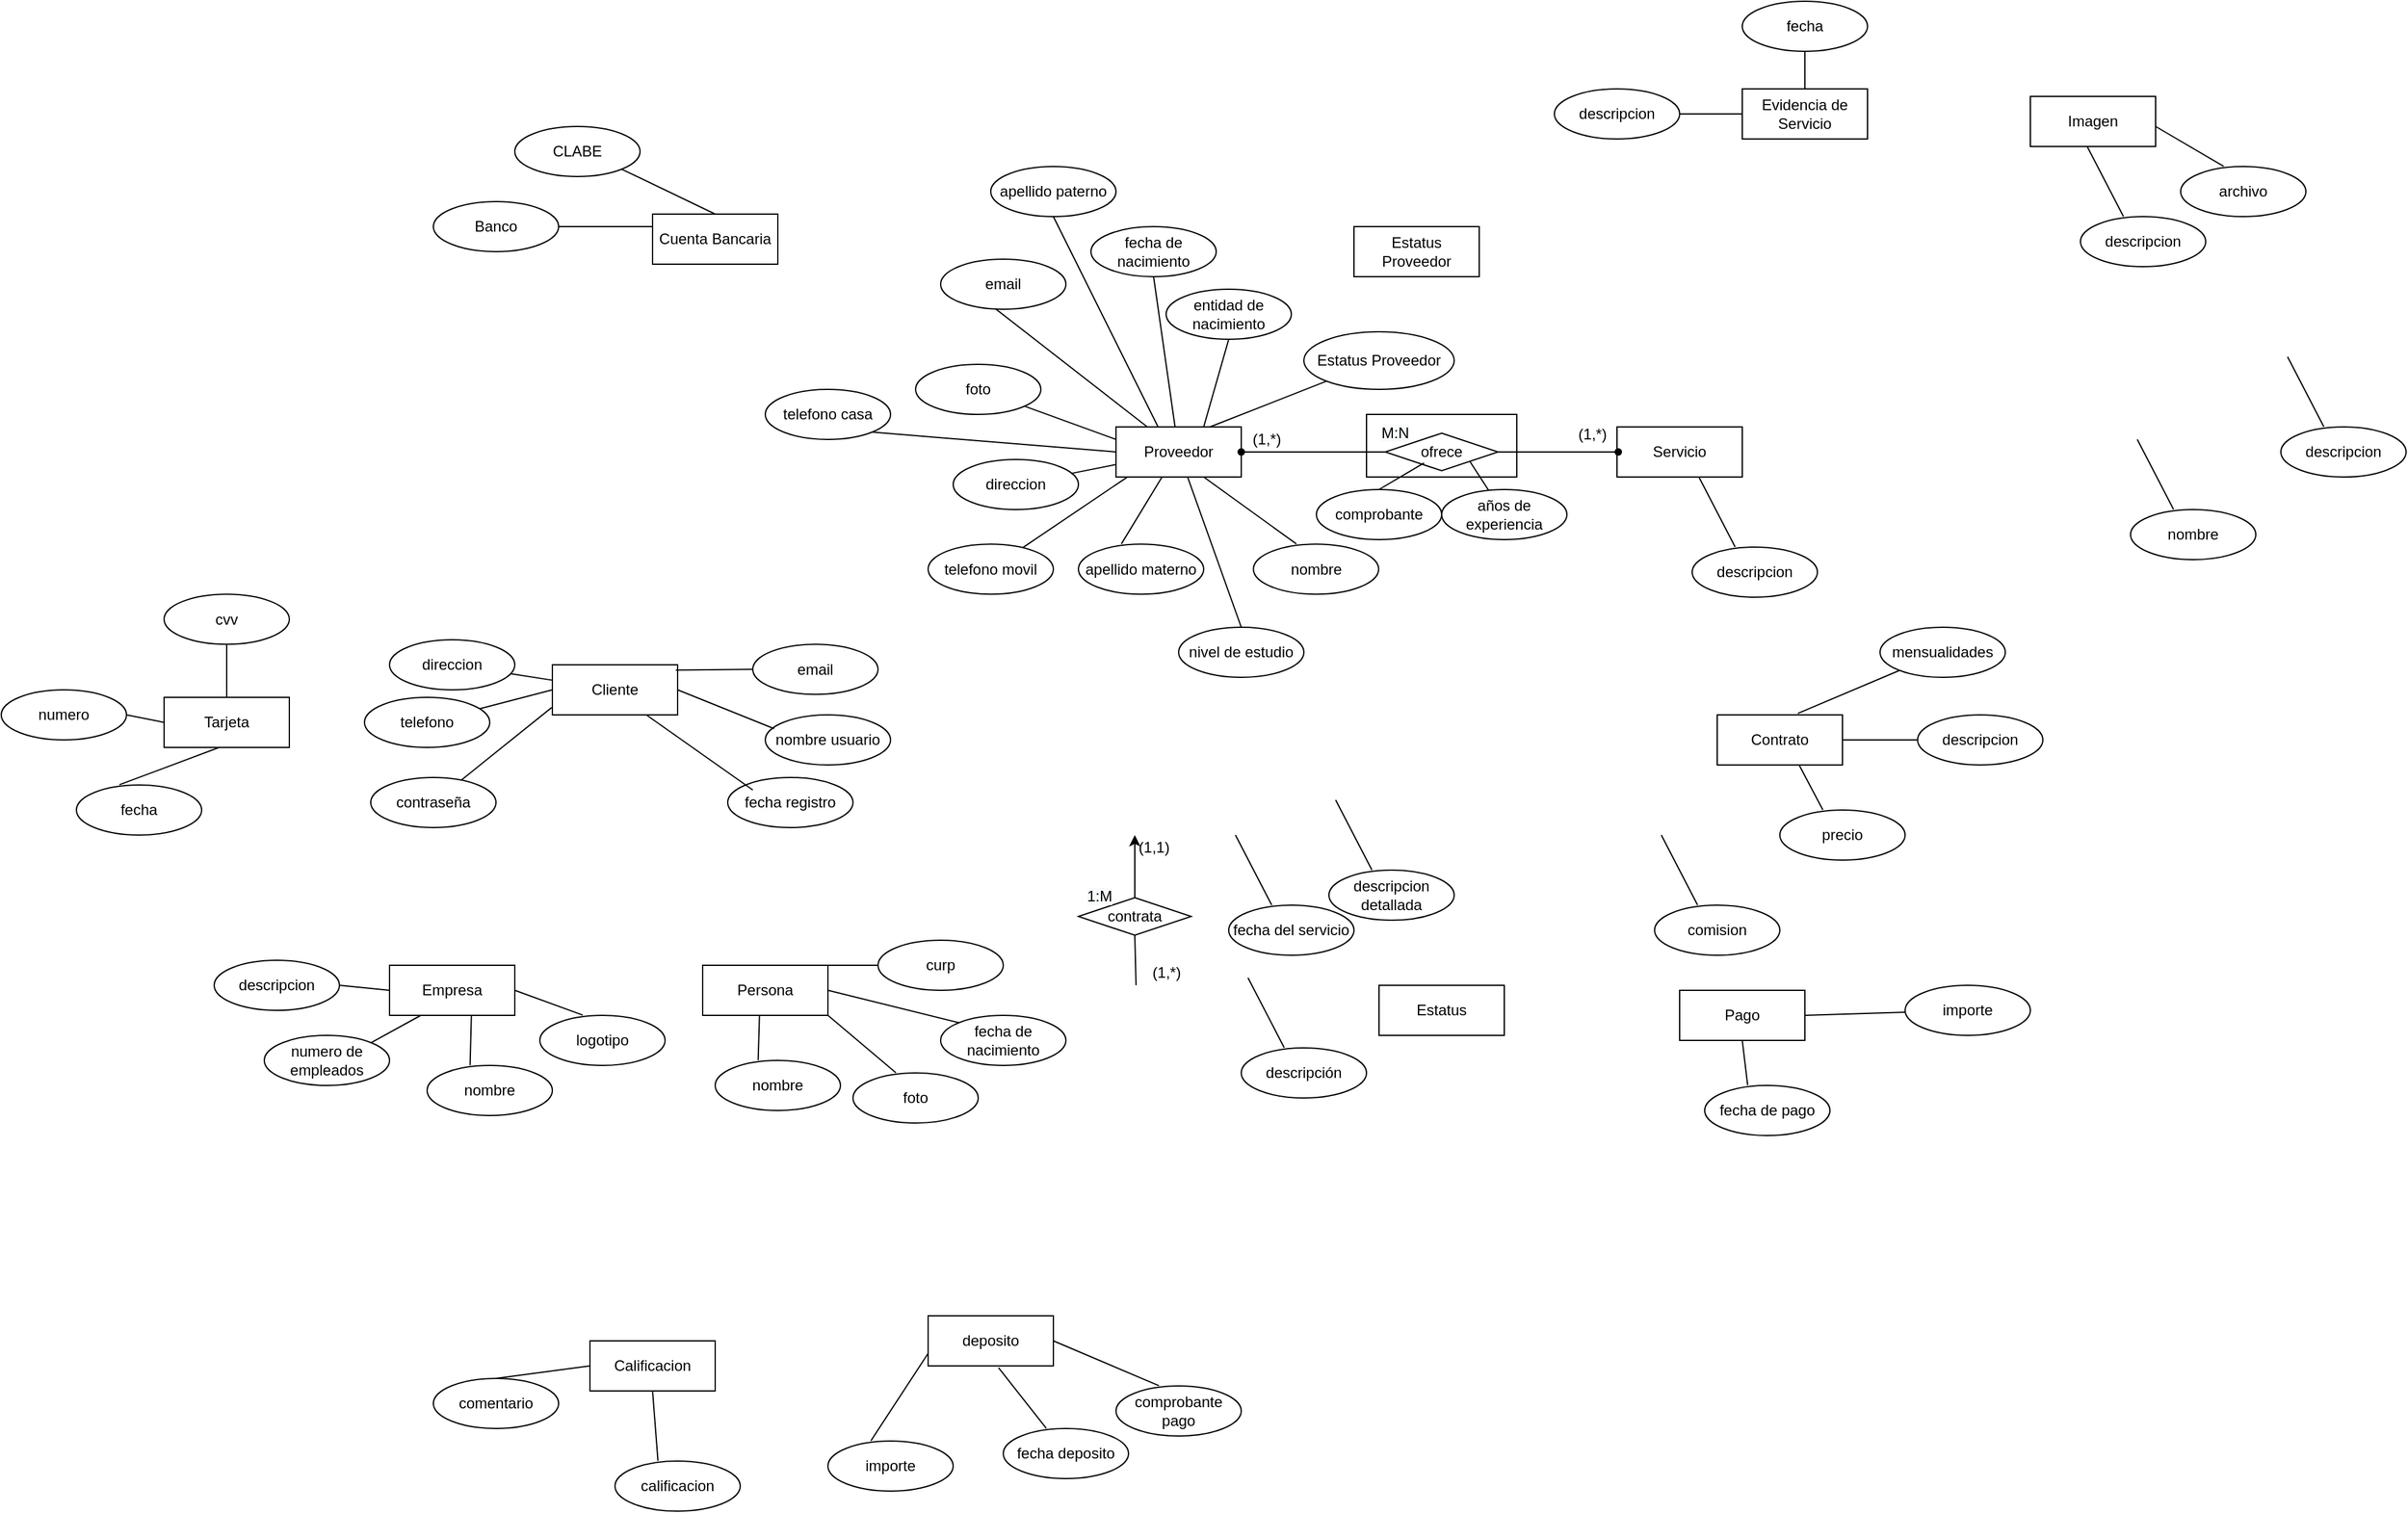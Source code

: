 <mxfile version="20.5.3" type="github">
  <diagram id="R2lEEEUBdFMjLlhIrx00" name="Page-1">
    <mxGraphModel dx="2037" dy="1664" grid="1" gridSize="10" guides="1" tooltips="1" connect="1" arrows="1" fold="1" page="1" pageScale="1" pageWidth="850" pageHeight="1100" math="0" shadow="0" extFonts="Permanent Marker^https://fonts.googleapis.com/css?family=Permanent+Marker">
      <root>
        <mxCell id="0" />
        <mxCell id="1" parent="0" />
        <mxCell id="-Yp7aiIqVqqTGb4Fy1kx-112" value="" style="rounded=0;whiteSpace=wrap;html=1;" parent="1" vertex="1">
          <mxGeometry x="320" y="90" width="120" height="50" as="geometry" />
        </mxCell>
        <mxCell id="-Yp7aiIqVqqTGb4Fy1kx-1" value="Proveedor" style="whiteSpace=wrap;html=1;align=center;" parent="1" vertex="1">
          <mxGeometry x="120" y="100" width="100" height="40" as="geometry" />
        </mxCell>
        <mxCell id="-Yp7aiIqVqqTGb4Fy1kx-4" value="nombre" style="ellipse;whiteSpace=wrap;html=1;align=center;" parent="1" vertex="1">
          <mxGeometry x="229.7" y="193.6" width="100" height="40" as="geometry" />
        </mxCell>
        <mxCell id="-Yp7aiIqVqqTGb4Fy1kx-5" value="" style="endArrow=none;html=1;rounded=0;entryX=0.343;entryY=-0.004;entryDx=0;entryDy=0;entryPerimeter=0;exitX=0.903;exitY=1.06;exitDx=0;exitDy=0;exitPerimeter=0;" parent="1" target="-Yp7aiIqVqqTGb4Fy1kx-4" edge="1">
          <mxGeometry width="50" height="50" relative="1" as="geometry">
            <mxPoint x="190.0" y="140.0" as="sourcePoint" />
            <mxPoint x="360.7" y="205.6" as="targetPoint" />
          </mxGeometry>
        </mxCell>
        <mxCell id="-Yp7aiIqVqqTGb4Fy1kx-7" value="apellido paterno" style="ellipse;whiteSpace=wrap;html=1;align=center;" parent="1" vertex="1">
          <mxGeometry x="20" y="-108" width="100" height="40" as="geometry" />
        </mxCell>
        <mxCell id="-Yp7aiIqVqqTGb4Fy1kx-8" value="" style="endArrow=none;html=1;rounded=0;entryX=0.5;entryY=1;entryDx=0;entryDy=0;exitX=0.337;exitY=0.007;exitDx=0;exitDy=0;exitPerimeter=0;" parent="1" target="-Yp7aiIqVqqTGb4Fy1kx-7" edge="1" source="-Yp7aiIqVqqTGb4Fy1kx-1">
          <mxGeometry width="50" height="50" relative="1" as="geometry">
            <mxPoint x="325.364" y="97" as="sourcePoint" />
            <mxPoint x="451.0" y="165" as="targetPoint" />
          </mxGeometry>
        </mxCell>
        <mxCell id="-Yp7aiIqVqqTGb4Fy1kx-9" value="apellido materno" style="ellipse;whiteSpace=wrap;html=1;align=center;" parent="1" vertex="1">
          <mxGeometry x="90" y="193.6" width="100" height="40" as="geometry" />
        </mxCell>
        <mxCell id="-Yp7aiIqVqqTGb4Fy1kx-10" value="" style="endArrow=none;html=1;rounded=0;entryX=0.343;entryY=-0.004;entryDx=0;entryDy=0;entryPerimeter=0;exitX=0.366;exitY=1.007;exitDx=0;exitDy=0;exitPerimeter=0;" parent="1" source="-Yp7aiIqVqqTGb4Fy1kx-1" target="-Yp7aiIqVqqTGb4Fy1kx-9" edge="1">
          <mxGeometry width="50" height="50" relative="1" as="geometry">
            <mxPoint x="145.364" y="260" as="sourcePoint" />
            <mxPoint x="271.0" y="328" as="targetPoint" />
          </mxGeometry>
        </mxCell>
        <mxCell id="-Yp7aiIqVqqTGb4Fy1kx-13" value="foto" style="ellipse;whiteSpace=wrap;html=1;align=center;" parent="1" vertex="1">
          <mxGeometry x="-40" y="50" width="100" height="40" as="geometry" />
        </mxCell>
        <mxCell id="-Yp7aiIqVqqTGb4Fy1kx-14" value="" style="endArrow=none;html=1;rounded=0;exitX=0;exitY=0.25;exitDx=0;exitDy=0;" parent="1" edge="1" target="-Yp7aiIqVqqTGb4Fy1kx-13" source="-Yp7aiIqVqqTGb4Fy1kx-1">
          <mxGeometry width="50" height="50" relative="1" as="geometry">
            <mxPoint x="35.364" y="20" as="sourcePoint" />
            <mxPoint x="70" y="80" as="targetPoint" />
          </mxGeometry>
        </mxCell>
        <mxCell id="-Yp7aiIqVqqTGb4Fy1kx-15" value="fecha de nacimiento" style="ellipse;whiteSpace=wrap;html=1;align=center;" parent="1" vertex="1">
          <mxGeometry x="100" y="-60" width="100" height="40" as="geometry" />
        </mxCell>
        <mxCell id="-Yp7aiIqVqqTGb4Fy1kx-16" value="" style="endArrow=none;html=1;rounded=0;entryX=0.5;entryY=1;entryDx=0;entryDy=0;" parent="1" target="-Yp7aiIqVqqTGb4Fy1kx-15" edge="1" source="-Yp7aiIqVqqTGb4Fy1kx-1">
          <mxGeometry width="50" height="50" relative="1" as="geometry">
            <mxPoint x="225.364" y="44" as="sourcePoint" />
            <mxPoint x="351.0" y="112" as="targetPoint" />
          </mxGeometry>
        </mxCell>
        <mxCell id="-Yp7aiIqVqqTGb4Fy1kx-17" value="entidad de nacimiento" style="ellipse;whiteSpace=wrap;html=1;align=center;" parent="1" vertex="1">
          <mxGeometry x="160" y="-10" width="100" height="40" as="geometry" />
        </mxCell>
        <mxCell id="-Yp7aiIqVqqTGb4Fy1kx-18" value="" style="endArrow=none;html=1;rounded=0;entryX=0.5;entryY=1;entryDx=0;entryDy=0;exitX=0.7;exitY=0;exitDx=0;exitDy=0;exitPerimeter=0;" parent="1" target="-Yp7aiIqVqqTGb4Fy1kx-17" edge="1" source="-Yp7aiIqVqqTGb4Fy1kx-1">
          <mxGeometry width="50" height="50" relative="1" as="geometry">
            <mxPoint x="375.364" y="20" as="sourcePoint" />
            <mxPoint x="501" y="88" as="targetPoint" />
          </mxGeometry>
        </mxCell>
        <mxCell id="-Yp7aiIqVqqTGb4Fy1kx-19" value="direccion" style="ellipse;whiteSpace=wrap;html=1;align=center;" parent="1" vertex="1">
          <mxGeometry x="-10" y="126" width="100" height="40" as="geometry" />
        </mxCell>
        <mxCell id="-Yp7aiIqVqqTGb4Fy1kx-20" value="" style="endArrow=none;html=1;rounded=0;" parent="1" target="-Yp7aiIqVqqTGb4Fy1kx-19" edge="1" source="-Yp7aiIqVqqTGb4Fy1kx-1">
          <mxGeometry width="50" height="50" relative="1" as="geometry">
            <mxPoint x="15.364" y="140" as="sourcePoint" />
            <mxPoint x="141.0" y="208" as="targetPoint" />
          </mxGeometry>
        </mxCell>
        <mxCell id="-Yp7aiIqVqqTGb4Fy1kx-21" value="email" style="ellipse;whiteSpace=wrap;html=1;align=center;" parent="1" vertex="1">
          <mxGeometry x="-20" y="-34" width="100" height="40" as="geometry" />
        </mxCell>
        <mxCell id="-Yp7aiIqVqqTGb4Fy1kx-22" value="" style="endArrow=none;html=1;rounded=0;entryX=0.437;entryY=0.989;entryDx=0;entryDy=0;entryPerimeter=0;exitX=0.25;exitY=0;exitDx=0;exitDy=0;" parent="1" target="-Yp7aiIqVqqTGb4Fy1kx-21" edge="1" source="-Yp7aiIqVqqTGb4Fy1kx-1">
          <mxGeometry width="50" height="50" relative="1" as="geometry">
            <mxPoint x="390" y="30" as="sourcePoint" />
            <mxPoint x="631" y="108" as="targetPoint" />
          </mxGeometry>
        </mxCell>
        <mxCell id="-Yp7aiIqVqqTGb4Fy1kx-25" value="telefono casa" style="ellipse;whiteSpace=wrap;html=1;align=center;" parent="1" vertex="1">
          <mxGeometry x="-160" y="70" width="100" height="40" as="geometry" />
        </mxCell>
        <mxCell id="-Yp7aiIqVqqTGb4Fy1kx-26" value="" style="endArrow=none;html=1;rounded=0;entryX=1;entryY=1;entryDx=0;entryDy=0;exitX=0;exitY=0.5;exitDx=0;exitDy=0;" parent="1" target="-Yp7aiIqVqqTGb4Fy1kx-25" edge="1" source="-Yp7aiIqVqqTGb4Fy1kx-1">
          <mxGeometry width="50" height="50" relative="1" as="geometry">
            <mxPoint x="85.364" y="270" as="sourcePoint" />
            <mxPoint x="211.0" y="338" as="targetPoint" />
          </mxGeometry>
        </mxCell>
        <mxCell id="-Yp7aiIqVqqTGb4Fy1kx-27" value="telefono movil" style="ellipse;whiteSpace=wrap;html=1;align=center;" parent="1" vertex="1">
          <mxGeometry x="-30" y="193.6" width="100" height="40" as="geometry" />
        </mxCell>
        <mxCell id="-Yp7aiIqVqqTGb4Fy1kx-28" value="" style="endArrow=none;html=1;rounded=0;exitX=0.087;exitY=1.007;exitDx=0;exitDy=0;exitPerimeter=0;" parent="1" target="-Yp7aiIqVqqTGb4Fy1kx-27" edge="1" source="-Yp7aiIqVqqTGb4Fy1kx-1">
          <mxGeometry width="50" height="50" relative="1" as="geometry">
            <mxPoint x="205.364" y="270" as="sourcePoint" />
            <mxPoint x="331.0" y="338" as="targetPoint" />
          </mxGeometry>
        </mxCell>
        <mxCell id="-Yp7aiIqVqqTGb4Fy1kx-29" value="nivel de estudio" style="ellipse;whiteSpace=wrap;html=1;align=center;" parent="1" vertex="1">
          <mxGeometry x="170" y="260" width="100" height="40" as="geometry" />
        </mxCell>
        <mxCell id="-Yp7aiIqVqqTGb4Fy1kx-30" value="" style="endArrow=none;html=1;rounded=0;entryX=0.5;entryY=0;entryDx=0;entryDy=0;" parent="1" target="-Yp7aiIqVqqTGb4Fy1kx-29" edge="1" source="-Yp7aiIqVqqTGb4Fy1kx-1">
          <mxGeometry width="50" height="50" relative="1" as="geometry">
            <mxPoint x="325.364" y="240" as="sourcePoint" />
            <mxPoint x="451.0" y="308" as="targetPoint" />
          </mxGeometry>
        </mxCell>
        <mxCell id="-Yp7aiIqVqqTGb4Fy1kx-31" value="Servicio" style="whiteSpace=wrap;html=1;align=center;" parent="1" vertex="1">
          <mxGeometry x="520" y="100" width="100" height="40" as="geometry" />
        </mxCell>
        <mxCell id="-Yp7aiIqVqqTGb4Fy1kx-33" value="ofrece" style="shape=rhombus;perimeter=rhombusPerimeter;whiteSpace=wrap;html=1;align=center;" parent="1" vertex="1">
          <mxGeometry x="335" y="105" width="90" height="30" as="geometry" />
        </mxCell>
        <mxCell id="-Yp7aiIqVqqTGb4Fy1kx-35" value="&lt;span style=&quot;color: rgb(0, 0, 0); font-family: helvetica; font-size: 12px; font-style: normal; font-weight: 400; letter-spacing: normal; text-align: center; text-indent: 0px; text-transform: none; word-spacing: 0px; background-color: rgb(248, 249, 250); display: inline; float: none;&quot;&gt;M:N&lt;/span&gt;" style="text;whiteSpace=wrap;html=1;" parent="1" vertex="1">
          <mxGeometry x="330" y="91" width="50" height="30" as="geometry" />
        </mxCell>
        <mxCell id="-Yp7aiIqVqqTGb4Fy1kx-36" value="(1,*)" style="text;html=1;align=center;verticalAlign=middle;resizable=0;points=[];autosize=1;strokeColor=none;fillColor=none;" parent="1" vertex="1">
          <mxGeometry x="480" y="96" width="40" height="20" as="geometry" />
        </mxCell>
        <mxCell id="-Yp7aiIqVqqTGb4Fy1kx-39" value="años de experiencia" style="ellipse;whiteSpace=wrap;html=1;align=center;" parent="1" vertex="1">
          <mxGeometry x="380" y="150" width="100" height="40" as="geometry" />
        </mxCell>
        <mxCell id="-Yp7aiIqVqqTGb4Fy1kx-40" value="" style="endArrow=none;html=1;rounded=0;exitX=1;exitY=1;exitDx=0;exitDy=0;" parent="1" source="-Yp7aiIqVqqTGb4Fy1kx-33" target="-Yp7aiIqVqqTGb4Fy1kx-39" edge="1">
          <mxGeometry width="50" height="50" relative="1" as="geometry">
            <mxPoint x="745.364" y="100" as="sourcePoint" />
            <mxPoint x="871" y="168" as="targetPoint" />
          </mxGeometry>
        </mxCell>
        <mxCell id="-Yp7aiIqVqqTGb4Fy1kx-41" value="comprobante" style="ellipse;whiteSpace=wrap;html=1;align=center;" parent="1" vertex="1">
          <mxGeometry x="280" y="150" width="100" height="40" as="geometry" />
        </mxCell>
        <mxCell id="-Yp7aiIqVqqTGb4Fy1kx-42" value="" style="endArrow=none;html=1;rounded=0;entryX=0.5;entryY=0;entryDx=0;entryDy=0;exitX=0.343;exitY=0.795;exitDx=0;exitDy=0;exitPerimeter=0;" parent="1" source="-Yp7aiIqVqqTGb4Fy1kx-33" target="-Yp7aiIqVqqTGb4Fy1kx-41" edge="1">
          <mxGeometry width="50" height="50" relative="1" as="geometry">
            <mxPoint x="725.364" y="165.6" as="sourcePoint" />
            <mxPoint x="851" y="233.6" as="targetPoint" />
          </mxGeometry>
        </mxCell>
        <mxCell id="-Yp7aiIqVqqTGb4Fy1kx-46" value="nombre" style="ellipse;whiteSpace=wrap;html=1;align=center;" parent="1" vertex="1">
          <mxGeometry x="930" y="166" width="100" height="40" as="geometry" />
        </mxCell>
        <mxCell id="-Yp7aiIqVqqTGb4Fy1kx-47" value="" style="endArrow=none;html=1;rounded=0;entryX=0.343;entryY=-0.004;entryDx=0;entryDy=0;entryPerimeter=0;" parent="1" target="-Yp7aiIqVqqTGb4Fy1kx-46" edge="1">
          <mxGeometry width="50" height="50" relative="1" as="geometry">
            <mxPoint x="935.364" y="110" as="sourcePoint" />
            <mxPoint x="1061" y="178" as="targetPoint" />
          </mxGeometry>
        </mxCell>
        <mxCell id="-Yp7aiIqVqqTGb4Fy1kx-48" value="descripcion" style="ellipse;whiteSpace=wrap;html=1;align=center;" parent="1" vertex="1">
          <mxGeometry x="1050" y="100" width="100" height="40" as="geometry" />
        </mxCell>
        <mxCell id="-Yp7aiIqVqqTGb4Fy1kx-49" value="" style="endArrow=none;html=1;rounded=0;entryX=0.343;entryY=-0.004;entryDx=0;entryDy=0;entryPerimeter=0;" parent="1" target="-Yp7aiIqVqqTGb4Fy1kx-48" edge="1">
          <mxGeometry width="50" height="50" relative="1" as="geometry">
            <mxPoint x="1055.364" y="44" as="sourcePoint" />
            <mxPoint x="1181" y="112" as="targetPoint" />
          </mxGeometry>
        </mxCell>
        <mxCell id="-Yp7aiIqVqqTGb4Fy1kx-50" value="" style="endArrow=none;html=1;startArrow=none;rounded=0;exitX=0;exitY=0.5;exitDx=0;exitDy=0;" parent="1" source="-Yp7aiIqVqqTGb4Fy1kx-33" target="-Yp7aiIqVqqTGb4Fy1kx-51" edge="1">
          <mxGeometry width="50" height="50" relative="1" as="geometry">
            <mxPoint x="448" y="140" as="sourcePoint" />
            <mxPoint x="378" y="175" as="targetPoint" />
          </mxGeometry>
        </mxCell>
        <mxCell id="-Yp7aiIqVqqTGb4Fy1kx-51" value="" style="shape=waypoint;sketch=0;fillStyle=solid;size=6;pointerEvents=1;points=[];fillColor=none;resizable=0;rotatable=0;perimeter=centerPerimeter;snapToPoint=1;shadow=0;" parent="1" vertex="1">
          <mxGeometry x="200" y="100" width="40" height="40" as="geometry" />
        </mxCell>
        <mxCell id="-Yp7aiIqVqqTGb4Fy1kx-52" value="" style="endArrow=none;html=1;startArrow=none;rounded=0;exitX=1;exitY=0.5;exitDx=0;exitDy=0;" parent="1" target="-Yp7aiIqVqqTGb4Fy1kx-53" edge="1">
          <mxGeometry width="50" height="50" relative="1" as="geometry">
            <mxPoint x="424" y="120" as="sourcePoint" />
            <mxPoint x="529" y="120" as="targetPoint" />
          </mxGeometry>
        </mxCell>
        <mxCell id="-Yp7aiIqVqqTGb4Fy1kx-53" value="" style="shape=waypoint;sketch=0;fillStyle=solid;size=6;pointerEvents=1;points=[];fillColor=none;resizable=0;rotatable=0;perimeter=centerPerimeter;snapToPoint=1;shadow=0;" parent="1" vertex="1">
          <mxGeometry x="501" y="100" width="40" height="40" as="geometry" />
        </mxCell>
        <mxCell id="-Yp7aiIqVqqTGb4Fy1kx-55" value="(1,*)" style="text;html=1;align=center;verticalAlign=middle;resizable=0;points=[];autosize=1;strokeColor=none;fillColor=none;" parent="1" vertex="1">
          <mxGeometry x="220" y="100" width="40" height="20" as="geometry" />
        </mxCell>
        <mxCell id="-Yp7aiIqVqqTGb4Fy1kx-56" value="Cuenta Bancaria" style="whiteSpace=wrap;html=1;align=center;" parent="1" vertex="1">
          <mxGeometry x="-250" y="-70" width="100" height="40" as="geometry" />
        </mxCell>
        <mxCell id="-Yp7aiIqVqqTGb4Fy1kx-59" value="CLABE" style="ellipse;whiteSpace=wrap;html=1;align=center;" parent="1" vertex="1">
          <mxGeometry x="-360" y="-140" width="100" height="40" as="geometry" />
        </mxCell>
        <mxCell id="-Yp7aiIqVqqTGb4Fy1kx-60" value="" style="endArrow=none;html=1;rounded=0;entryX=1;entryY=1;entryDx=0;entryDy=0;" parent="1" target="-Yp7aiIqVqqTGb4Fy1kx-59" edge="1">
          <mxGeometry width="50" height="50" relative="1" as="geometry">
            <mxPoint x="-200" y="-70" as="sourcePoint" />
            <mxPoint x="-19.0" y="-2" as="targetPoint" />
          </mxGeometry>
        </mxCell>
        <mxCell id="-Yp7aiIqVqqTGb4Fy1kx-61" value="Banco" style="ellipse;whiteSpace=wrap;html=1;align=center;" parent="1" vertex="1">
          <mxGeometry x="-425" y="-80" width="100" height="40" as="geometry" />
        </mxCell>
        <mxCell id="-Yp7aiIqVqqTGb4Fy1kx-62" value="" style="endArrow=none;html=1;rounded=0;entryX=1;entryY=0.5;entryDx=0;entryDy=0;exitX=0;exitY=0.25;exitDx=0;exitDy=0;" parent="1" target="-Yp7aiIqVqqTGb4Fy1kx-61" edge="1" source="-Yp7aiIqVqqTGb4Fy1kx-56">
          <mxGeometry width="50" height="50" relative="1" as="geometry">
            <mxPoint x="-304.636" y="-50" as="sourcePoint" />
            <mxPoint x="-179.0" y="18" as="targetPoint" />
          </mxGeometry>
        </mxCell>
        <mxCell id="-Yp7aiIqVqqTGb4Fy1kx-63" value="Estatus Proveedor" style="whiteSpace=wrap;html=1;align=center;" parent="1" vertex="1">
          <mxGeometry x="310" y="-60" width="100" height="40" as="geometry" />
        </mxCell>
        <mxCell id="-Yp7aiIqVqqTGb4Fy1kx-64" value="Cliente" style="whiteSpace=wrap;html=1;align=center;" parent="1" vertex="1">
          <mxGeometry x="-330" y="290" width="100" height="40" as="geometry" />
        </mxCell>
        <mxCell id="-Yp7aiIqVqqTGb4Fy1kx-65" value="fecha registro" style="ellipse;whiteSpace=wrap;html=1;align=center;" parent="1" vertex="1">
          <mxGeometry x="-190" y="380" width="100" height="40" as="geometry" />
        </mxCell>
        <mxCell id="-Yp7aiIqVqqTGb4Fy1kx-66" value="" style="endArrow=none;html=1;rounded=0;exitX=0.75;exitY=1;exitDx=0;exitDy=0;entryX=0.2;entryY=0.25;entryDx=0;entryDy=0;entryPerimeter=0;" parent="1" target="-Yp7aiIqVqqTGb4Fy1kx-65" edge="1" source="-Yp7aiIqVqqTGb4Fy1kx-64">
          <mxGeometry width="50" height="50" relative="1" as="geometry">
            <mxPoint x="-264.636" y="400" as="sourcePoint" />
            <mxPoint x="-170" y="390" as="targetPoint" />
          </mxGeometry>
        </mxCell>
        <mxCell id="-Yp7aiIqVqqTGb4Fy1kx-67" value="nombre usuario" style="ellipse;whiteSpace=wrap;html=1;align=center;" parent="1" vertex="1">
          <mxGeometry x="-160" y="330" width="100" height="40" as="geometry" />
        </mxCell>
        <mxCell id="-Yp7aiIqVqqTGb4Fy1kx-68" value="" style="endArrow=none;html=1;rounded=0;entryX=0.07;entryY=0.275;entryDx=0;entryDy=0;entryPerimeter=0;exitX=1;exitY=0.5;exitDx=0;exitDy=0;" parent="1" target="-Yp7aiIqVqqTGb4Fy1kx-67" edge="1" source="-Yp7aiIqVqqTGb4Fy1kx-64">
          <mxGeometry width="50" height="50" relative="1" as="geometry">
            <mxPoint x="-174.636" y="370" as="sourcePoint" />
            <mxPoint x="-49.0" y="438" as="targetPoint" />
          </mxGeometry>
        </mxCell>
        <mxCell id="-Yp7aiIqVqqTGb4Fy1kx-69" value="contraseña" style="ellipse;whiteSpace=wrap;html=1;align=center;" parent="1" vertex="1">
          <mxGeometry x="-475" y="380" width="100" height="40" as="geometry" />
        </mxCell>
        <mxCell id="-Yp7aiIqVqqTGb4Fy1kx-70" value="" style="endArrow=none;html=1;rounded=0;exitX=-0.006;exitY=0.855;exitDx=0;exitDy=0;exitPerimeter=0;" parent="1" source="-Yp7aiIqVqqTGb4Fy1kx-64" target="-Yp7aiIqVqqTGb4Fy1kx-69" edge="1">
          <mxGeometry width="50" height="50" relative="1" as="geometry">
            <mxPoint x="-164.636" y="380" as="sourcePoint" />
            <mxPoint x="-39.0" y="448" as="targetPoint" />
          </mxGeometry>
        </mxCell>
        <mxCell id="-Yp7aiIqVqqTGb4Fy1kx-71" value="email" style="ellipse;whiteSpace=wrap;html=1;align=center;" parent="1" vertex="1">
          <mxGeometry x="-170" y="273.6" width="100" height="40" as="geometry" />
        </mxCell>
        <mxCell id="-Yp7aiIqVqqTGb4Fy1kx-72" value="" style="endArrow=none;html=1;rounded=0;entryX=0;entryY=0.5;entryDx=0;entryDy=0;exitX=0.986;exitY=0.105;exitDx=0;exitDy=0;exitPerimeter=0;" parent="1" source="-Yp7aiIqVqqTGb4Fy1kx-64" target="-Yp7aiIqVqqTGb4Fy1kx-71" edge="1">
          <mxGeometry width="50" height="50" relative="1" as="geometry">
            <mxPoint x="-84.636" y="320" as="sourcePoint" />
            <mxPoint x="41.0" y="388" as="targetPoint" />
          </mxGeometry>
        </mxCell>
        <mxCell id="-Yp7aiIqVqqTGb4Fy1kx-73" value="telefono" style="ellipse;whiteSpace=wrap;html=1;align=center;" parent="1" vertex="1">
          <mxGeometry x="-480" y="316" width="100" height="40" as="geometry" />
        </mxCell>
        <mxCell id="-Yp7aiIqVqqTGb4Fy1kx-74" value="" style="endArrow=none;html=1;rounded=0;exitX=0;exitY=0.5;exitDx=0;exitDy=0;" parent="1" target="-Yp7aiIqVqqTGb4Fy1kx-73" edge="1" source="-Yp7aiIqVqqTGb4Fy1kx-64">
          <mxGeometry width="50" height="50" relative="1" as="geometry">
            <mxPoint x="-374.636" y="304" as="sourcePoint" />
            <mxPoint x="-249.0" y="372" as="targetPoint" />
          </mxGeometry>
        </mxCell>
        <mxCell id="-Yp7aiIqVqqTGb4Fy1kx-75" value="direccion" style="ellipse;whiteSpace=wrap;html=1;align=center;" parent="1" vertex="1">
          <mxGeometry x="-460" y="270" width="100" height="40" as="geometry" />
        </mxCell>
        <mxCell id="-Yp7aiIqVqqTGb4Fy1kx-76" value="" style="endArrow=none;html=1;rounded=0;" parent="1" target="-Yp7aiIqVqqTGb4Fy1kx-75" edge="1" source="-Yp7aiIqVqqTGb4Fy1kx-64">
          <mxGeometry width="50" height="50" relative="1" as="geometry">
            <mxPoint x="-294.636" y="272" as="sourcePoint" />
            <mxPoint x="-169.0" y="340" as="targetPoint" />
          </mxGeometry>
        </mxCell>
        <mxCell id="-Yp7aiIqVqqTGb4Fy1kx-77" value="Empresa" style="whiteSpace=wrap;html=1;align=center;" parent="1" vertex="1">
          <mxGeometry x="-460" y="530" width="100" height="40" as="geometry" />
        </mxCell>
        <mxCell id="-Yp7aiIqVqqTGb4Fy1kx-78" value="Persona" style="whiteSpace=wrap;html=1;align=center;" parent="1" vertex="1">
          <mxGeometry x="-210" y="530" width="100" height="40" as="geometry" />
        </mxCell>
        <mxCell id="-Yp7aiIqVqqTGb4Fy1kx-79" value="descripcion" style="ellipse;whiteSpace=wrap;html=1;align=center;" parent="1" vertex="1">
          <mxGeometry x="-600" y="526" width="100" height="40" as="geometry" />
        </mxCell>
        <mxCell id="-Yp7aiIqVqqTGb4Fy1kx-80" value="" style="endArrow=none;html=1;rounded=0;entryX=1;entryY=0.5;entryDx=0;entryDy=0;exitX=0;exitY=0.5;exitDx=0;exitDy=0;" parent="1" target="-Yp7aiIqVqqTGb4Fy1kx-79" edge="1" source="-Yp7aiIqVqqTGb4Fy1kx-77">
          <mxGeometry width="50" height="50" relative="1" as="geometry">
            <mxPoint x="-504.636" y="530" as="sourcePoint" />
            <mxPoint x="-379.0" y="598" as="targetPoint" />
          </mxGeometry>
        </mxCell>
        <mxCell id="-Yp7aiIqVqqTGb4Fy1kx-81" value="nombre" style="ellipse;whiteSpace=wrap;html=1;align=center;" parent="1" vertex="1">
          <mxGeometry x="-430" y="610" width="100" height="40" as="geometry" />
        </mxCell>
        <mxCell id="-Yp7aiIqVqqTGb4Fy1kx-82" value="" style="endArrow=none;html=1;rounded=0;entryX=0.343;entryY=-0.004;entryDx=0;entryDy=0;entryPerimeter=0;" parent="1" target="-Yp7aiIqVqqTGb4Fy1kx-81" edge="1">
          <mxGeometry width="50" height="50" relative="1" as="geometry">
            <mxPoint x="-394.636" y="570" as="sourcePoint" />
            <mxPoint x="-269.0" y="638" as="targetPoint" />
          </mxGeometry>
        </mxCell>
        <mxCell id="-Yp7aiIqVqqTGb4Fy1kx-83" value="logotipo" style="ellipse;whiteSpace=wrap;html=1;align=center;" parent="1" vertex="1">
          <mxGeometry x="-340" y="570" width="100" height="40" as="geometry" />
        </mxCell>
        <mxCell id="-Yp7aiIqVqqTGb4Fy1kx-84" value="" style="endArrow=none;html=1;rounded=0;entryX=0.343;entryY=-0.004;entryDx=0;entryDy=0;entryPerimeter=0;exitX=1;exitY=0.5;exitDx=0;exitDy=0;" parent="1" target="-Yp7aiIqVqqTGb4Fy1kx-83" edge="1" source="-Yp7aiIqVqqTGb4Fy1kx-77">
          <mxGeometry width="50" height="50" relative="1" as="geometry">
            <mxPoint x="-304.636" y="550" as="sourcePoint" />
            <mxPoint x="-179.0" y="618" as="targetPoint" />
          </mxGeometry>
        </mxCell>
        <mxCell id="-Yp7aiIqVqqTGb4Fy1kx-85" value="numero de empleados" style="ellipse;whiteSpace=wrap;html=1;align=center;" parent="1" vertex="1">
          <mxGeometry x="-560" y="586" width="100" height="40" as="geometry" />
        </mxCell>
        <mxCell id="-Yp7aiIqVqqTGb4Fy1kx-86" value="" style="endArrow=none;html=1;rounded=0;entryX=1;entryY=0;entryDx=0;entryDy=0;exitX=0.25;exitY=1;exitDx=0;exitDy=0;" parent="1" target="-Yp7aiIqVqqTGb4Fy1kx-85" edge="1" source="-Yp7aiIqVqqTGb4Fy1kx-77">
          <mxGeometry width="50" height="50" relative="1" as="geometry">
            <mxPoint x="-554.636" y="626" as="sourcePoint" />
            <mxPoint x="-429.0" y="694" as="targetPoint" />
          </mxGeometry>
        </mxCell>
        <mxCell id="-Yp7aiIqVqqTGb4Fy1kx-87" value="nombre" style="ellipse;whiteSpace=wrap;html=1;align=center;" parent="1" vertex="1">
          <mxGeometry x="-200" y="606" width="100" height="40" as="geometry" />
        </mxCell>
        <mxCell id="-Yp7aiIqVqqTGb4Fy1kx-88" value="" style="endArrow=none;html=1;rounded=0;entryX=0.343;entryY=-0.004;entryDx=0;entryDy=0;entryPerimeter=0;" parent="1" target="-Yp7aiIqVqqTGb4Fy1kx-87" edge="1">
          <mxGeometry width="50" height="50" relative="1" as="geometry">
            <mxPoint x="-164.636" y="570" as="sourcePoint" />
            <mxPoint x="-39.0" y="638" as="targetPoint" />
          </mxGeometry>
        </mxCell>
        <mxCell id="-Yp7aiIqVqqTGb4Fy1kx-89" value="foto" style="ellipse;whiteSpace=wrap;html=1;align=center;" parent="1" vertex="1">
          <mxGeometry x="-90" y="616" width="100" height="40" as="geometry" />
        </mxCell>
        <mxCell id="-Yp7aiIqVqqTGb4Fy1kx-90" value="" style="endArrow=none;html=1;rounded=0;entryX=0.343;entryY=-0.004;entryDx=0;entryDy=0;entryPerimeter=0;" parent="1" target="-Yp7aiIqVqqTGb4Fy1kx-89" edge="1">
          <mxGeometry width="50" height="50" relative="1" as="geometry">
            <mxPoint x="-110" y="570" as="sourcePoint" />
            <mxPoint x="41.0" y="628" as="targetPoint" />
          </mxGeometry>
        </mxCell>
        <mxCell id="-Yp7aiIqVqqTGb4Fy1kx-91" value="fecha de nacimiento" style="ellipse;whiteSpace=wrap;html=1;align=center;" parent="1" vertex="1">
          <mxGeometry x="-20" y="570" width="100" height="40" as="geometry" />
        </mxCell>
        <mxCell id="-Yp7aiIqVqqTGb4Fy1kx-92" value="" style="endArrow=none;html=1;rounded=0;entryX=0;entryY=0;entryDx=0;entryDy=0;exitX=1;exitY=0.5;exitDx=0;exitDy=0;" parent="1" source="-Yp7aiIqVqqTGb4Fy1kx-78" target="-Yp7aiIqVqqTGb4Fy1kx-91" edge="1">
          <mxGeometry width="50" height="50" relative="1" as="geometry">
            <mxPoint x="-204.636" y="550" as="sourcePoint" />
            <mxPoint x="-79.0" y="618" as="targetPoint" />
          </mxGeometry>
        </mxCell>
        <mxCell id="-Yp7aiIqVqqTGb4Fy1kx-93" value="curp" style="ellipse;whiteSpace=wrap;html=1;align=center;" parent="1" vertex="1">
          <mxGeometry x="-70" y="510" width="100" height="40" as="geometry" />
        </mxCell>
        <mxCell id="-Yp7aiIqVqqTGb4Fy1kx-94" value="" style="endArrow=none;html=1;rounded=0;exitX=1;exitY=0;exitDx=0;exitDy=0;" parent="1" source="-Yp7aiIqVqqTGb4Fy1kx-78" target="-Yp7aiIqVqqTGb4Fy1kx-93" edge="1">
          <mxGeometry width="50" height="50" relative="1" as="geometry">
            <mxPoint x="-204.636" y="550" as="sourcePoint" />
            <mxPoint x="-79.0" y="618" as="targetPoint" />
          </mxGeometry>
        </mxCell>
        <mxCell id="-Yp7aiIqVqqTGb4Fy1kx-95" value="Evidencia de Servicio" style="whiteSpace=wrap;html=1;align=center;" parent="1" vertex="1">
          <mxGeometry x="620" y="-170" width="100" height="40" as="geometry" />
        </mxCell>
        <mxCell id="-Yp7aiIqVqqTGb4Fy1kx-96" value="descripcion" style="ellipse;whiteSpace=wrap;html=1;align=center;" parent="1" vertex="1">
          <mxGeometry x="470" y="-170" width="100" height="40" as="geometry" />
        </mxCell>
        <mxCell id="-Yp7aiIqVqqTGb4Fy1kx-97" value="" style="endArrow=none;html=1;rounded=0;exitX=0;exitY=0.5;exitDx=0;exitDy=0;" parent="1" target="-Yp7aiIqVqqTGb4Fy1kx-96" edge="1" source="-Yp7aiIqVqqTGb4Fy1kx-95">
          <mxGeometry width="50" height="50" relative="1" as="geometry">
            <mxPoint x="535.364" y="-180" as="sourcePoint" />
            <mxPoint x="661" y="-112" as="targetPoint" />
          </mxGeometry>
        </mxCell>
        <mxCell id="-Yp7aiIqVqqTGb4Fy1kx-98" value="fecha" style="ellipse;whiteSpace=wrap;html=1;align=center;" parent="1" vertex="1">
          <mxGeometry x="620" y="-240" width="100" height="40" as="geometry" />
        </mxCell>
        <mxCell id="-Yp7aiIqVqqTGb4Fy1kx-99" value="" style="endArrow=none;html=1;rounded=0;entryX=0.5;entryY=1;entryDx=0;entryDy=0;exitX=0.5;exitY=0;exitDx=0;exitDy=0;" parent="1" target="-Yp7aiIqVqqTGb4Fy1kx-98" edge="1" source="-Yp7aiIqVqqTGb4Fy1kx-95">
          <mxGeometry width="50" height="50" relative="1" as="geometry">
            <mxPoint x="675.364" y="-90" as="sourcePoint" />
            <mxPoint x="801" y="-22" as="targetPoint" />
          </mxGeometry>
        </mxCell>
        <mxCell id="-Yp7aiIqVqqTGb4Fy1kx-100" value="Imagen" style="whiteSpace=wrap;html=1;align=center;" parent="1" vertex="1">
          <mxGeometry x="850" y="-164" width="100" height="40" as="geometry" />
        </mxCell>
        <mxCell id="-Yp7aiIqVqqTGb4Fy1kx-101" value="descripcion" style="ellipse;whiteSpace=wrap;html=1;align=center;" parent="1" vertex="1">
          <mxGeometry x="890" y="-68" width="100" height="40" as="geometry" />
        </mxCell>
        <mxCell id="-Yp7aiIqVqqTGb4Fy1kx-102" value="" style="endArrow=none;html=1;rounded=0;entryX=0.343;entryY=-0.004;entryDx=0;entryDy=0;entryPerimeter=0;" parent="1" target="-Yp7aiIqVqqTGb4Fy1kx-101" edge="1">
          <mxGeometry width="50" height="50" relative="1" as="geometry">
            <mxPoint x="895.364" y="-124" as="sourcePoint" />
            <mxPoint x="1021" y="-56" as="targetPoint" />
          </mxGeometry>
        </mxCell>
        <mxCell id="-Yp7aiIqVqqTGb4Fy1kx-104" style="edgeStyle=orthogonalEdgeStyle;curved=1;rounded=0;orthogonalLoop=1;jettySize=auto;html=1;exitX=0.5;exitY=0;exitDx=0;exitDy=0;entryX=0.5;entryY=1;entryDx=0;entryDy=0;" parent="1" source="-Yp7aiIqVqqTGb4Fy1kx-105" edge="1">
          <mxGeometry relative="1" as="geometry">
            <mxPoint x="135" y="426" as="targetPoint" />
          </mxGeometry>
        </mxCell>
        <mxCell id="-Yp7aiIqVqqTGb4Fy1kx-105" value="contrata" style="shape=rhombus;perimeter=rhombusPerimeter;whiteSpace=wrap;html=1;align=center;" parent="1" vertex="1">
          <mxGeometry x="90" y="476" width="90" height="30" as="geometry" />
        </mxCell>
        <mxCell id="-Yp7aiIqVqqTGb4Fy1kx-106" value="" style="endArrow=none;html=1;startArrow=none;rounded=0;curved=1;exitX=0.5;exitY=1;exitDx=0;exitDy=0;" parent="1" source="-Yp7aiIqVqqTGb4Fy1kx-105" edge="1">
          <mxGeometry width="50" height="50" relative="1" as="geometry">
            <mxPoint x="163" y="516.5" as="sourcePoint" />
            <mxPoint x="136" y="546" as="targetPoint" />
          </mxGeometry>
        </mxCell>
        <mxCell id="-Yp7aiIqVqqTGb4Fy1kx-107" value="&lt;meta charset=&quot;utf-8&quot;&gt;&lt;span style=&quot;color: rgb(0, 0, 0); font-family: helvetica; font-size: 12px; font-style: normal; font-weight: 400; letter-spacing: normal; text-align: center; text-indent: 0px; text-transform: none; word-spacing: 0px; background-color: rgb(248, 249, 250); display: inline; float: none;&quot;&gt;1:M&lt;/span&gt;" style="text;whiteSpace=wrap;html=1;" parent="1" vertex="1">
          <mxGeometry x="95" y="461" width="50" height="30" as="geometry" />
        </mxCell>
        <mxCell id="-Yp7aiIqVqqTGb4Fy1kx-108" value="(1,*)" style="text;html=1;align=center;verticalAlign=middle;resizable=0;points=[];autosize=1;strokeColor=none;fillColor=none;" parent="1" vertex="1">
          <mxGeometry x="140" y="526" width="40" height="20" as="geometry" />
        </mxCell>
        <mxCell id="-Yp7aiIqVqqTGb4Fy1kx-109" value="(1,1)" style="text;html=1;align=center;verticalAlign=middle;resizable=0;points=[];autosize=1;strokeColor=none;fillColor=none;" parent="1" vertex="1">
          <mxGeometry x="130" y="426" width="40" height="20" as="geometry" />
        </mxCell>
        <mxCell id="-Yp7aiIqVqqTGb4Fy1kx-110" value="fecha del servicio" style="ellipse;whiteSpace=wrap;html=1;align=center;" parent="1" vertex="1">
          <mxGeometry x="210" y="482" width="100" height="40" as="geometry" />
        </mxCell>
        <mxCell id="-Yp7aiIqVqqTGb4Fy1kx-111" value="" style="endArrow=none;html=1;rounded=0;entryX=0.343;entryY=-0.004;entryDx=0;entryDy=0;entryPerimeter=0;" parent="1" target="-Yp7aiIqVqqTGb4Fy1kx-110" edge="1">
          <mxGeometry width="50" height="50" relative="1" as="geometry">
            <mxPoint x="215.364" y="426" as="sourcePoint" />
            <mxPoint x="341.0" y="494" as="targetPoint" />
          </mxGeometry>
        </mxCell>
        <mxCell id="-Yp7aiIqVqqTGb4Fy1kx-115" value="descripción" style="ellipse;whiteSpace=wrap;html=1;align=center;" parent="1" vertex="1">
          <mxGeometry x="220" y="596" width="100" height="40" as="geometry" />
        </mxCell>
        <mxCell id="-Yp7aiIqVqqTGb4Fy1kx-116" value="" style="endArrow=none;html=1;rounded=0;entryX=0.343;entryY=-0.004;entryDx=0;entryDy=0;entryPerimeter=0;" parent="1" target="-Yp7aiIqVqqTGb4Fy1kx-115" edge="1">
          <mxGeometry width="50" height="50" relative="1" as="geometry">
            <mxPoint x="225.364" y="540" as="sourcePoint" />
            <mxPoint x="351.0" y="608" as="targetPoint" />
          </mxGeometry>
        </mxCell>
        <mxCell id="-Yp7aiIqVqqTGb4Fy1kx-119" value="descripcion detallada" style="ellipse;whiteSpace=wrap;html=1;align=center;" parent="1" vertex="1">
          <mxGeometry x="290" y="454" width="100" height="40" as="geometry" />
        </mxCell>
        <mxCell id="-Yp7aiIqVqqTGb4Fy1kx-120" value="" style="endArrow=none;html=1;rounded=0;entryX=0.343;entryY=-0.004;entryDx=0;entryDy=0;entryPerimeter=0;" parent="1" target="-Yp7aiIqVqqTGb4Fy1kx-119" edge="1">
          <mxGeometry width="50" height="50" relative="1" as="geometry">
            <mxPoint x="295.364" y="398" as="sourcePoint" />
            <mxPoint x="421.0" y="466" as="targetPoint" />
          </mxGeometry>
        </mxCell>
        <mxCell id="-Yp7aiIqVqqTGb4Fy1kx-121" value="Estatus" style="whiteSpace=wrap;html=1;align=center;" parent="1" vertex="1">
          <mxGeometry x="330" y="546" width="100" height="40" as="geometry" />
        </mxCell>
        <mxCell id="-Yp7aiIqVqqTGb4Fy1kx-122" value="Contrato" style="whiteSpace=wrap;html=1;align=center;" parent="1" vertex="1">
          <mxGeometry x="600" y="330" width="100" height="40" as="geometry" />
        </mxCell>
        <mxCell id="-Yp7aiIqVqqTGb4Fy1kx-125" value="precio" style="ellipse;whiteSpace=wrap;html=1;align=center;" parent="1" vertex="1">
          <mxGeometry x="650" y="406" width="100" height="40" as="geometry" />
        </mxCell>
        <mxCell id="-Yp7aiIqVqqTGb4Fy1kx-126" value="" style="endArrow=none;html=1;rounded=0;entryX=0.343;entryY=-0.004;entryDx=0;entryDy=0;entryPerimeter=0;" parent="1" target="-Yp7aiIqVqqTGb4Fy1kx-125" edge="1">
          <mxGeometry width="50" height="50" relative="1" as="geometry">
            <mxPoint x="665.364" y="370" as="sourcePoint" />
            <mxPoint x="791" y="438" as="targetPoint" />
          </mxGeometry>
        </mxCell>
        <mxCell id="-Yp7aiIqVqqTGb4Fy1kx-127" value="descripcion" style="ellipse;whiteSpace=wrap;html=1;align=center;" parent="1" vertex="1">
          <mxGeometry x="760" y="330" width="100" height="40" as="geometry" />
        </mxCell>
        <mxCell id="-Yp7aiIqVqqTGb4Fy1kx-128" value="" style="endArrow=none;html=1;rounded=0;exitX=1;exitY=0.5;exitDx=0;exitDy=0;" parent="1" target="-Yp7aiIqVqqTGb4Fy1kx-127" edge="1" source="-Yp7aiIqVqqTGb4Fy1kx-122">
          <mxGeometry width="50" height="50" relative="1" as="geometry">
            <mxPoint x="755.364" y="340" as="sourcePoint" />
            <mxPoint x="881" y="408" as="targetPoint" />
          </mxGeometry>
        </mxCell>
        <mxCell id="-Yp7aiIqVqqTGb4Fy1kx-129" value="mensualidades" style="ellipse;whiteSpace=wrap;html=1;align=center;" parent="1" vertex="1">
          <mxGeometry x="730" y="260" width="100" height="40" as="geometry" />
        </mxCell>
        <mxCell id="-Yp7aiIqVqqTGb4Fy1kx-130" value="" style="endArrow=none;html=1;rounded=0;exitX=0.644;exitY=-0.029;exitDx=0;exitDy=0;exitPerimeter=0;" parent="1" target="-Yp7aiIqVqqTGb4Fy1kx-129" edge="1" source="-Yp7aiIqVqqTGb4Fy1kx-122">
          <mxGeometry width="50" height="50" relative="1" as="geometry">
            <mxPoint x="715.364" y="260" as="sourcePoint" />
            <mxPoint x="841" y="328" as="targetPoint" />
          </mxGeometry>
        </mxCell>
        <mxCell id="-Yp7aiIqVqqTGb4Fy1kx-131" value="Pago" style="whiteSpace=wrap;html=1;align=center;" parent="1" vertex="1">
          <mxGeometry x="570" y="550" width="100" height="40" as="geometry" />
        </mxCell>
        <mxCell id="-Yp7aiIqVqqTGb4Fy1kx-132" value="Tarjeta" style="whiteSpace=wrap;html=1;align=center;" parent="1" vertex="1">
          <mxGeometry x="-640" y="316" width="100" height="40" as="geometry" />
        </mxCell>
        <mxCell id="-Yp7aiIqVqqTGb4Fy1kx-133" value="numero" style="ellipse;whiteSpace=wrap;html=1;align=center;" parent="1" vertex="1">
          <mxGeometry x="-770" y="310" width="100" height="40" as="geometry" />
        </mxCell>
        <mxCell id="-Yp7aiIqVqqTGb4Fy1kx-134" value="" style="endArrow=none;html=1;rounded=0;entryX=1;entryY=0.5;entryDx=0;entryDy=0;exitX=0;exitY=0.5;exitDx=0;exitDy=0;" parent="1" target="-Yp7aiIqVqqTGb4Fy1kx-133" edge="1" source="-Yp7aiIqVqqTGb4Fy1kx-132">
          <mxGeometry width="50" height="50" relative="1" as="geometry">
            <mxPoint x="-734.636" y="380" as="sourcePoint" />
            <mxPoint x="-609" y="448" as="targetPoint" />
          </mxGeometry>
        </mxCell>
        <mxCell id="-Yp7aiIqVqqTGb4Fy1kx-135" value="fecha" style="ellipse;whiteSpace=wrap;html=1;align=center;" parent="1" vertex="1">
          <mxGeometry x="-710" y="386" width="100" height="40" as="geometry" />
        </mxCell>
        <mxCell id="-Yp7aiIqVqqTGb4Fy1kx-136" value="" style="endArrow=none;html=1;rounded=0;entryX=0.343;entryY=-0.004;entryDx=0;entryDy=0;entryPerimeter=0;exitX=0.44;exitY=1;exitDx=0;exitDy=0;exitPerimeter=0;" parent="1" target="-Yp7aiIqVqqTGb4Fy1kx-135" edge="1" source="-Yp7aiIqVqqTGb4Fy1kx-132">
          <mxGeometry width="50" height="50" relative="1" as="geometry">
            <mxPoint x="-634.636" y="386" as="sourcePoint" />
            <mxPoint x="-509.0" y="454" as="targetPoint" />
          </mxGeometry>
        </mxCell>
        <mxCell id="-Yp7aiIqVqqTGb4Fy1kx-137" value="cvv" style="ellipse;whiteSpace=wrap;html=1;align=center;" parent="1" vertex="1">
          <mxGeometry x="-640" y="233.6" width="100" height="40" as="geometry" />
        </mxCell>
        <mxCell id="-Yp7aiIqVqqTGb4Fy1kx-138" value="" style="endArrow=none;html=1;rounded=0;entryX=0.5;entryY=1;entryDx=0;entryDy=0;" parent="1" target="-Yp7aiIqVqqTGb4Fy1kx-137" edge="1" source="-Yp7aiIqVqqTGb4Fy1kx-132">
          <mxGeometry width="50" height="50" relative="1" as="geometry">
            <mxPoint x="-714.636" y="300" as="sourcePoint" />
            <mxPoint x="-589" y="368" as="targetPoint" />
          </mxGeometry>
        </mxCell>
        <mxCell id="-Yp7aiIqVqqTGb4Fy1kx-139" value="fecha de pago" style="ellipse;whiteSpace=wrap;html=1;align=center;" parent="1" vertex="1">
          <mxGeometry x="590" y="626" width="100" height="40" as="geometry" />
        </mxCell>
        <mxCell id="-Yp7aiIqVqqTGb4Fy1kx-140" value="" style="endArrow=none;html=1;rounded=0;entryX=0.343;entryY=-0.004;entryDx=0;entryDy=0;entryPerimeter=0;exitX=0.5;exitY=1;exitDx=0;exitDy=0;" parent="1" target="-Yp7aiIqVqqTGb4Fy1kx-139" edge="1" source="-Yp7aiIqVqqTGb4Fy1kx-131">
          <mxGeometry width="50" height="50" relative="1" as="geometry">
            <mxPoint x="585.364" y="610" as="sourcePoint" />
            <mxPoint x="711" y="678" as="targetPoint" />
          </mxGeometry>
        </mxCell>
        <mxCell id="-Yp7aiIqVqqTGb4Fy1kx-141" value="importe" style="ellipse;whiteSpace=wrap;html=1;align=center;" parent="1" vertex="1">
          <mxGeometry x="750" y="546" width="100" height="40" as="geometry" />
        </mxCell>
        <mxCell id="-Yp7aiIqVqqTGb4Fy1kx-142" value="" style="endArrow=none;html=1;rounded=0;exitX=1;exitY=0.5;exitDx=0;exitDy=0;" parent="1" target="-Yp7aiIqVqqTGb4Fy1kx-141" edge="1" source="-Yp7aiIqVqqTGb4Fy1kx-131">
          <mxGeometry width="50" height="50" relative="1" as="geometry">
            <mxPoint x="705.364" y="530" as="sourcePoint" />
            <mxPoint x="831" y="598" as="targetPoint" />
          </mxGeometry>
        </mxCell>
        <mxCell id="-Yp7aiIqVqqTGb4Fy1kx-143" value="comision" style="ellipse;whiteSpace=wrap;html=1;align=center;" parent="1" vertex="1">
          <mxGeometry x="550" y="482" width="100" height="40" as="geometry" />
        </mxCell>
        <mxCell id="-Yp7aiIqVqqTGb4Fy1kx-144" value="" style="endArrow=none;html=1;rounded=0;entryX=0.343;entryY=-0.004;entryDx=0;entryDy=0;entryPerimeter=0;" parent="1" target="-Yp7aiIqVqqTGb4Fy1kx-143" edge="1">
          <mxGeometry width="50" height="50" relative="1" as="geometry">
            <mxPoint x="555.364" y="426" as="sourcePoint" />
            <mxPoint x="681" y="494" as="targetPoint" />
          </mxGeometry>
        </mxCell>
        <mxCell id="-Yp7aiIqVqqTGb4Fy1kx-145" value="Calificacion" style="whiteSpace=wrap;html=1;align=center;" parent="1" vertex="1">
          <mxGeometry x="-300" y="830" width="100" height="40" as="geometry" />
        </mxCell>
        <mxCell id="-Yp7aiIqVqqTGb4Fy1kx-146" value="calificacion" style="ellipse;whiteSpace=wrap;html=1;align=center;" parent="1" vertex="1">
          <mxGeometry x="-280" y="926" width="100" height="40" as="geometry" />
        </mxCell>
        <mxCell id="-Yp7aiIqVqqTGb4Fy1kx-147" value="" style="endArrow=none;html=1;rounded=0;entryX=0.343;entryY=-0.004;entryDx=0;entryDy=0;entryPerimeter=0;exitX=0.5;exitY=1;exitDx=0;exitDy=0;" parent="1" target="-Yp7aiIqVqqTGb4Fy1kx-146" edge="1" source="-Yp7aiIqVqqTGb4Fy1kx-145">
          <mxGeometry width="50" height="50" relative="1" as="geometry">
            <mxPoint x="-274.636" y="870" as="sourcePoint" />
            <mxPoint x="-149.0" y="938" as="targetPoint" />
          </mxGeometry>
        </mxCell>
        <mxCell id="-Yp7aiIqVqqTGb4Fy1kx-150" value="comentario" style="ellipse;whiteSpace=wrap;html=1;align=center;" parent="1" vertex="1">
          <mxGeometry x="-425" y="860" width="100" height="40" as="geometry" />
        </mxCell>
        <mxCell id="-Yp7aiIqVqqTGb4Fy1kx-151" value="" style="endArrow=none;html=1;rounded=0;entryX=0.5;entryY=0;entryDx=0;entryDy=0;exitX=0;exitY=0.5;exitDx=0;exitDy=0;" parent="1" target="-Yp7aiIqVqqTGb4Fy1kx-150" edge="1" source="-Yp7aiIqVqqTGb4Fy1kx-145">
          <mxGeometry width="50" height="50" relative="1" as="geometry">
            <mxPoint x="-364.636" y="880" as="sourcePoint" />
            <mxPoint x="-239.0" y="948" as="targetPoint" />
          </mxGeometry>
        </mxCell>
        <mxCell id="-Yp7aiIqVqqTGb4Fy1kx-152" value="deposito" style="whiteSpace=wrap;html=1;align=center;" parent="1" vertex="1">
          <mxGeometry x="-30" y="810" width="100" height="40" as="geometry" />
        </mxCell>
        <mxCell id="-Yp7aiIqVqqTGb4Fy1kx-155" value="importe" style="ellipse;whiteSpace=wrap;html=1;align=center;" parent="1" vertex="1">
          <mxGeometry x="-110" y="910" width="100" height="40" as="geometry" />
        </mxCell>
        <mxCell id="-Yp7aiIqVqqTGb4Fy1kx-156" value="" style="endArrow=none;html=1;rounded=0;entryX=0.343;entryY=-0.004;entryDx=0;entryDy=0;entryPerimeter=0;exitX=0;exitY=0.75;exitDx=0;exitDy=0;" parent="1" source="-Yp7aiIqVqqTGb4Fy1kx-152" target="-Yp7aiIqVqqTGb4Fy1kx-155" edge="1">
          <mxGeometry width="50" height="50" relative="1" as="geometry">
            <mxPoint x="-104.636" y="854" as="sourcePoint" />
            <mxPoint x="21.0" y="922" as="targetPoint" />
          </mxGeometry>
        </mxCell>
        <mxCell id="-Yp7aiIqVqqTGb4Fy1kx-157" value="fecha deposito" style="ellipse;whiteSpace=wrap;html=1;align=center;" parent="1" vertex="1">
          <mxGeometry x="30" y="900" width="100" height="40" as="geometry" />
        </mxCell>
        <mxCell id="-Yp7aiIqVqqTGb4Fy1kx-158" value="" style="endArrow=none;html=1;rounded=0;entryX=0.343;entryY=-0.004;entryDx=0;entryDy=0;entryPerimeter=0;exitX=0.562;exitY=1.035;exitDx=0;exitDy=0;exitPerimeter=0;" parent="1" source="-Yp7aiIqVqqTGb4Fy1kx-152" target="-Yp7aiIqVqqTGb4Fy1kx-157" edge="1">
          <mxGeometry width="50" height="50" relative="1" as="geometry">
            <mxPoint x="-154.636" y="890" as="sourcePoint" />
            <mxPoint x="-29.0" y="958" as="targetPoint" />
          </mxGeometry>
        </mxCell>
        <mxCell id="-Yp7aiIqVqqTGb4Fy1kx-159" value="comprobante pago" style="ellipse;whiteSpace=wrap;html=1;align=center;" parent="1" vertex="1">
          <mxGeometry x="120" y="866" width="100" height="40" as="geometry" />
        </mxCell>
        <mxCell id="-Yp7aiIqVqqTGb4Fy1kx-160" value="" style="endArrow=none;html=1;rounded=0;entryX=0.343;entryY=-0.004;entryDx=0;entryDy=0;entryPerimeter=0;exitX=1;exitY=0.5;exitDx=0;exitDy=0;" parent="1" target="-Yp7aiIqVqqTGb4Fy1kx-159" edge="1" source="-Yp7aiIqVqqTGb4Fy1kx-152">
          <mxGeometry width="50" height="50" relative="1" as="geometry">
            <mxPoint x="125.364" y="810" as="sourcePoint" />
            <mxPoint x="251.0" y="878" as="targetPoint" />
          </mxGeometry>
        </mxCell>
        <mxCell id="towTpxmrkwQ8mGQO-9i9-4" value="Estatus Proveedor" style="ellipse;whiteSpace=wrap;html=1;" vertex="1" parent="1">
          <mxGeometry x="270" y="24" width="120" height="46" as="geometry" />
        </mxCell>
        <mxCell id="towTpxmrkwQ8mGQO-9i9-5" value="" style="endArrow=none;html=1;rounded=0;exitX=0.75;exitY=0;exitDx=0;exitDy=0;" edge="1" parent="1" source="-Yp7aiIqVqqTGb4Fy1kx-1" target="towTpxmrkwQ8mGQO-9i9-4">
          <mxGeometry width="50" height="50" relative="1" as="geometry">
            <mxPoint x="220" y="110" as="sourcePoint" />
            <mxPoint x="270" y="60" as="targetPoint" />
          </mxGeometry>
        </mxCell>
        <mxCell id="towTpxmrkwQ8mGQO-9i9-7" value="descripcion" style="ellipse;whiteSpace=wrap;html=1;align=center;" vertex="1" parent="1">
          <mxGeometry x="580" y="196" width="100" height="40" as="geometry" />
        </mxCell>
        <mxCell id="towTpxmrkwQ8mGQO-9i9-8" value="" style="endArrow=none;html=1;rounded=0;entryX=0.343;entryY=-0.004;entryDx=0;entryDy=0;entryPerimeter=0;" edge="1" parent="1" target="towTpxmrkwQ8mGQO-9i9-7">
          <mxGeometry width="50" height="50" relative="1" as="geometry">
            <mxPoint x="585.364" y="140" as="sourcePoint" />
            <mxPoint x="711" y="208" as="targetPoint" />
          </mxGeometry>
        </mxCell>
        <mxCell id="towTpxmrkwQ8mGQO-9i9-11" value="archivo" style="ellipse;whiteSpace=wrap;html=1;align=center;" vertex="1" parent="1">
          <mxGeometry x="970" y="-108" width="100" height="40" as="geometry" />
        </mxCell>
        <mxCell id="towTpxmrkwQ8mGQO-9i9-12" value="" style="endArrow=none;html=1;rounded=0;entryX=0.343;entryY=-0.004;entryDx=0;entryDy=0;entryPerimeter=0;" edge="1" parent="1" target="towTpxmrkwQ8mGQO-9i9-11">
          <mxGeometry width="50" height="50" relative="1" as="geometry">
            <mxPoint x="950" y="-140" as="sourcePoint" />
            <mxPoint x="1101" y="-96" as="targetPoint" />
          </mxGeometry>
        </mxCell>
      </root>
    </mxGraphModel>
  </diagram>
</mxfile>
